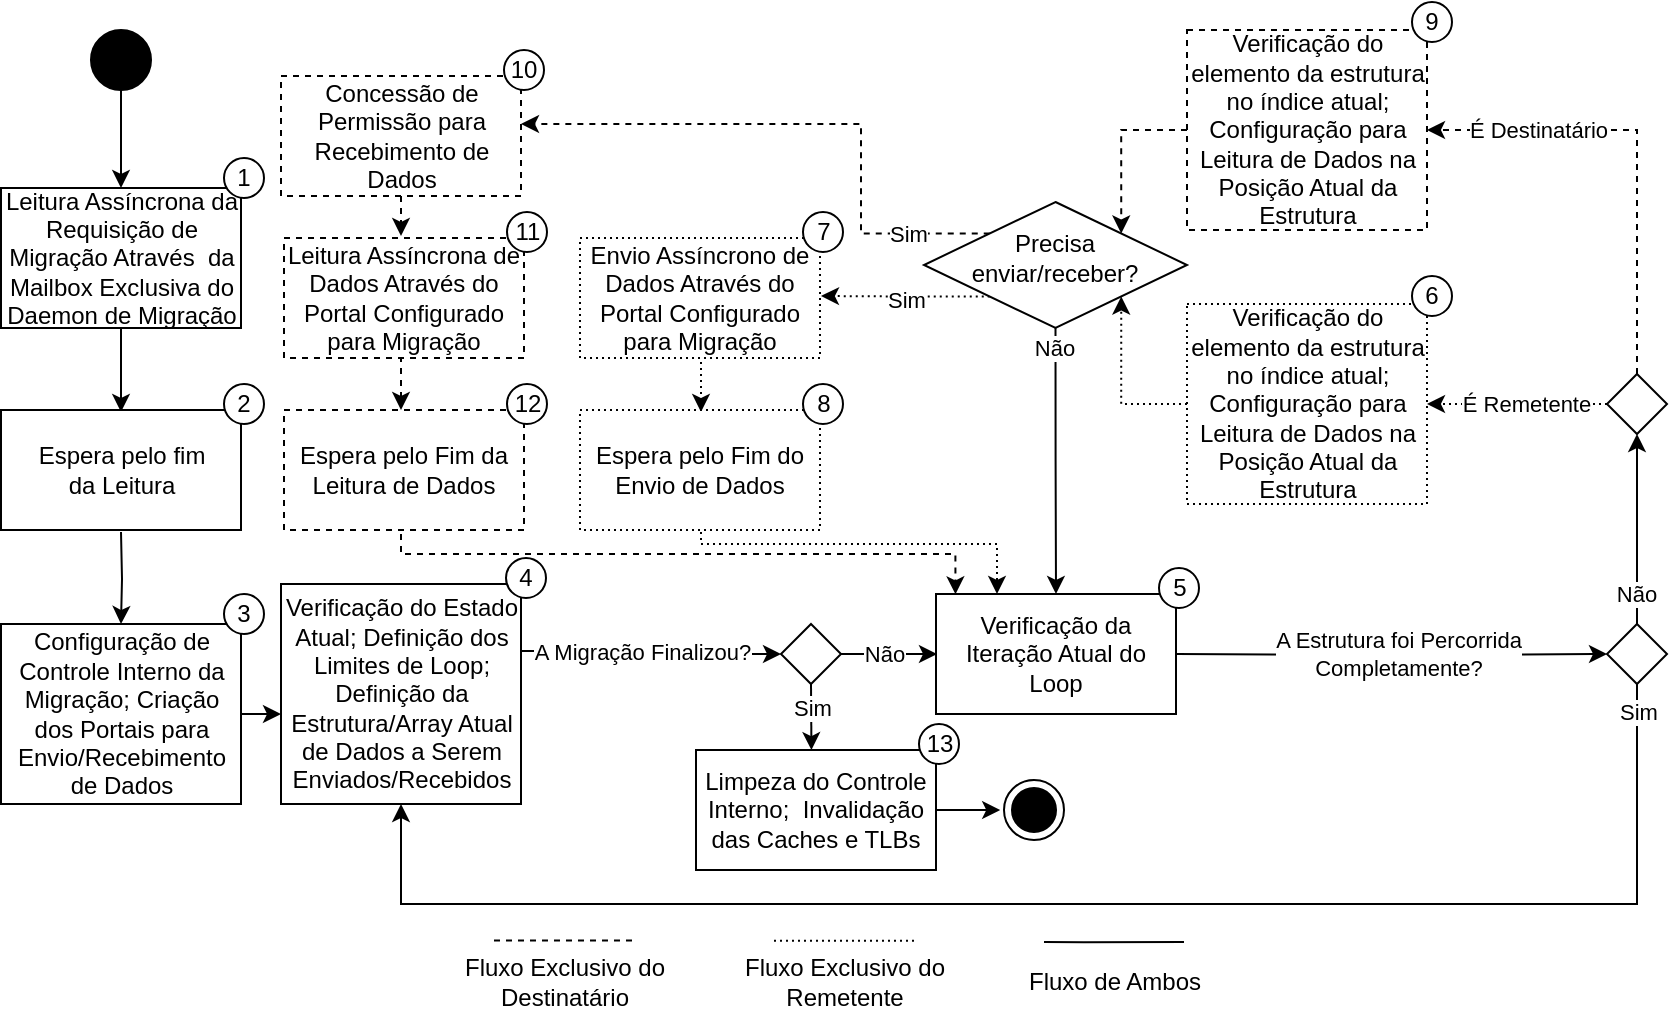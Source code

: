 <mxfile version="21.2.1" type="device">
  <diagram id="q7ni26Vf6jlZWdCBH7AH" name="Page-1">
    <mxGraphModel dx="1533" dy="386" grid="1" gridSize="10" guides="1" tooltips="1" connect="1" arrows="1" fold="1" page="1" pageScale="1" pageWidth="850" pageHeight="1100" math="0" shadow="0">
      <root>
        <mxCell id="0" />
        <mxCell id="1" parent="0" />
        <mxCell id="AgHr-Xkw7m5IJzP2yiGH-50" value="" style="group" parent="1" vertex="1" connectable="0">
          <mxGeometry x="-210" y="838.31" width="390" height="40.69" as="geometry" />
        </mxCell>
        <mxCell id="AgHr-Xkw7m5IJzP2yiGH-42" value="" style="group" parent="AgHr-Xkw7m5IJzP2yiGH-50" vertex="1" connectable="0">
          <mxGeometry width="120" height="40.69" as="geometry" />
        </mxCell>
        <mxCell id="AgHr-Xkw7m5IJzP2yiGH-30" style="edgeStyle=orthogonalEdgeStyle;rounded=0;orthogonalLoop=1;jettySize=auto;html=1;dashed=1;endArrow=none;endFill=0;" parent="AgHr-Xkw7m5IJzP2yiGH-42" edge="1">
          <mxGeometry relative="1" as="geometry">
            <mxPoint x="25" as="sourcePoint" />
            <mxPoint x="95" as="targetPoint" />
            <Array as="points">
              <mxPoint x="45" />
            </Array>
          </mxGeometry>
        </mxCell>
        <mxCell id="AgHr-Xkw7m5IJzP2yiGH-36" value="Fluxo Exclusivo do&lt;br&gt;Destinatário" style="text;html=1;align=center;verticalAlign=middle;resizable=0;points=[];autosize=1;strokeColor=none;fillColor=none;" parent="AgHr-Xkw7m5IJzP2yiGH-42" vertex="1">
          <mxGeometry y="0.69" width="120" height="40" as="geometry" />
        </mxCell>
        <mxCell id="AgHr-Xkw7m5IJzP2yiGH-43" value="" style="group" parent="AgHr-Xkw7m5IJzP2yiGH-50" vertex="1" connectable="0">
          <mxGeometry x="140" y="0.06" width="120" height="40.63" as="geometry" />
        </mxCell>
        <mxCell id="AgHr-Xkw7m5IJzP2yiGH-38" value="Fluxo Exclusivo do&lt;br&gt;Remetente" style="text;html=1;align=center;verticalAlign=middle;resizable=0;points=[];autosize=1;strokeColor=none;fillColor=none;" parent="AgHr-Xkw7m5IJzP2yiGH-43" vertex="1">
          <mxGeometry y="0.63" width="120" height="40" as="geometry" />
        </mxCell>
        <mxCell id="AgHr-Xkw7m5IJzP2yiGH-39" style="edgeStyle=orthogonalEdgeStyle;rounded=0;orthogonalLoop=1;jettySize=auto;html=1;dashed=1;endArrow=none;endFill=0;dashPattern=1 2;" parent="AgHr-Xkw7m5IJzP2yiGH-43" edge="1">
          <mxGeometry relative="1" as="geometry">
            <mxPoint x="25" as="sourcePoint" />
            <mxPoint x="95" as="targetPoint" />
            <Array as="points">
              <mxPoint x="45" />
            </Array>
          </mxGeometry>
        </mxCell>
        <mxCell id="AgHr-Xkw7m5IJzP2yiGH-44" value="" style="group" parent="AgHr-Xkw7m5IJzP2yiGH-50" vertex="1" connectable="0">
          <mxGeometry x="280" y="0.75" width="110" height="34.94" as="geometry" />
        </mxCell>
        <mxCell id="AgHr-Xkw7m5IJzP2yiGH-40" value="Fluxo de Ambos" style="text;html=1;align=center;verticalAlign=middle;resizable=0;points=[];autosize=1;strokeColor=none;fillColor=none;" parent="AgHr-Xkw7m5IJzP2yiGH-44" vertex="1">
          <mxGeometry y="4.94" width="110" height="30" as="geometry" />
        </mxCell>
        <mxCell id="AgHr-Xkw7m5IJzP2yiGH-41" style="edgeStyle=orthogonalEdgeStyle;rounded=0;orthogonalLoop=1;jettySize=auto;html=1;endArrow=none;endFill=0;" parent="AgHr-Xkw7m5IJzP2yiGH-44" edge="1">
          <mxGeometry relative="1" as="geometry">
            <mxPoint x="20" as="sourcePoint" />
            <mxPoint x="90" as="targetPoint" />
            <Array as="points">
              <mxPoint x="40" />
            </Array>
          </mxGeometry>
        </mxCell>
        <mxCell id="Hp3fMy_vhWRTYFUB1BI7-4" value="Verificação do Estado Atual; Definição dos Limites de Loop; Definição da Estrutura/Array Atual de Dados a Serem Enviados/Recebidos" style="rounded=0;whiteSpace=wrap;html=1;" parent="1" vertex="1">
          <mxGeometry x="-291.5" y="660" width="120" height="110" as="geometry" />
        </mxCell>
        <mxCell id="Hp3fMy_vhWRTYFUB1BI7-17" style="edgeStyle=orthogonalEdgeStyle;rounded=0;orthogonalLoop=1;jettySize=auto;html=1;exitX=1;exitY=0.5;exitDx=0;exitDy=0;entryX=0;entryY=0.5;entryDx=0;entryDy=0;" parent="1" source="Hp3fMy_vhWRTYFUB1BI7-12" edge="1">
          <mxGeometry relative="1" as="geometry">
            <mxPoint x="36.5" y="695" as="targetPoint" />
          </mxGeometry>
        </mxCell>
        <mxCell id="Hp3fMy_vhWRTYFUB1BI7-18" value="Não" style="edgeLabel;html=1;align=center;verticalAlign=middle;resizable=0;points=[];" parent="Hp3fMy_vhWRTYFUB1BI7-17" vertex="1" connectable="0">
          <mxGeometry x="-0.248" relative="1" as="geometry">
            <mxPoint x="3" as="offset" />
          </mxGeometry>
        </mxCell>
        <mxCell id="Hp3fMy_vhWRTYFUB1BI7-12" value="" style="rhombus;" parent="1" vertex="1">
          <mxGeometry x="-41.5" y="680" width="30" height="30" as="geometry" />
        </mxCell>
        <mxCell id="Hp3fMy_vhWRTYFUB1BI7-15" style="edgeStyle=orthogonalEdgeStyle;rounded=0;orthogonalLoop=1;jettySize=auto;html=1;exitX=1.003;exitY=0.304;exitDx=0;exitDy=0;entryX=0;entryY=0.5;entryDx=0;entryDy=0;exitPerimeter=0;" parent="1" source="Hp3fMy_vhWRTYFUB1BI7-4" target="Hp3fMy_vhWRTYFUB1BI7-12" edge="1">
          <mxGeometry relative="1" as="geometry" />
        </mxCell>
        <mxCell id="Hp3fMy_vhWRTYFUB1BI7-16" value="A Migração Finalizou?" style="edgeLabel;html=1;align=center;verticalAlign=middle;resizable=0;points=[];" parent="Hp3fMy_vhWRTYFUB1BI7-15" vertex="1" connectable="0">
          <mxGeometry x="-0.688" relative="1" as="geometry">
            <mxPoint x="39" as="offset" />
          </mxGeometry>
        </mxCell>
        <mxCell id="Hp3fMy_vhWRTYFUB1BI7-66" style="edgeStyle=orthogonalEdgeStyle;rounded=0;orthogonalLoop=1;jettySize=auto;html=1;exitX=0.5;exitY=1;exitDx=0;exitDy=0;entryX=0.481;entryY=0.001;entryDx=0;entryDy=0;entryPerimeter=0;" parent="1" source="Hp3fMy_vhWRTYFUB1BI7-12" target="h2pGKo9mDOJijNH_Oloh-2" edge="1">
          <mxGeometry relative="1" as="geometry">
            <mxPoint x="-26" y="740" as="targetPoint" />
          </mxGeometry>
        </mxCell>
        <mxCell id="Hp3fMy_vhWRTYFUB1BI7-67" value="Sim" style="edgeLabel;html=1;align=center;verticalAlign=middle;resizable=0;points=[];" parent="Hp3fMy_vhWRTYFUB1BI7-66" vertex="1" connectable="0">
          <mxGeometry x="-0.247" y="1" relative="1" as="geometry">
            <mxPoint x="-1" y="-1" as="offset" />
          </mxGeometry>
        </mxCell>
        <mxCell id="Hp3fMy_vhWRTYFUB1BI7-78" style="edgeStyle=orthogonalEdgeStyle;rounded=0;orthogonalLoop=1;jettySize=auto;html=1;exitX=0.5;exitY=1;exitDx=0;exitDy=0;entryX=0.5;entryY=1;entryDx=0;entryDy=0;" parent="1" source="Hp3fMy_vhWRTYFUB1BI7-22" target="Hp3fMy_vhWRTYFUB1BI7-4" edge="1">
          <mxGeometry relative="1" as="geometry">
            <Array as="points">
              <mxPoint x="387" y="820" />
              <mxPoint x="-231" y="820" />
            </Array>
          </mxGeometry>
        </mxCell>
        <mxCell id="Hp3fMy_vhWRTYFUB1BI7-82" value="Sim" style="edgeLabel;html=1;align=center;verticalAlign=middle;resizable=0;points=[];" parent="Hp3fMy_vhWRTYFUB1BI7-78" vertex="1" connectable="0">
          <mxGeometry x="-0.964" relative="1" as="geometry">
            <mxPoint as="offset" />
          </mxGeometry>
        </mxCell>
        <mxCell id="Hp3fMy_vhWRTYFUB1BI7-22" value="" style="rhombus;" parent="1" vertex="1">
          <mxGeometry x="371.5" y="680" width="30" height="30" as="geometry" />
        </mxCell>
        <mxCell id="Hp3fMy_vhWRTYFUB1BI7-23" style="edgeStyle=orthogonalEdgeStyle;rounded=0;orthogonalLoop=1;jettySize=auto;html=1;exitX=1;exitY=0.5;exitDx=0;exitDy=0;entryX=0;entryY=0.5;entryDx=0;entryDy=0;" parent="1" target="Hp3fMy_vhWRTYFUB1BI7-22" edge="1">
          <mxGeometry relative="1" as="geometry">
            <mxPoint x="156.5" y="695" as="sourcePoint" />
          </mxGeometry>
        </mxCell>
        <mxCell id="Hp3fMy_vhWRTYFUB1BI7-24" value="A Estrutura foi Percorrida&lt;br&gt;Completamente?" style="edgeLabel;html=1;align=center;verticalAlign=middle;resizable=0;points=[];" parent="Hp3fMy_vhWRTYFUB1BI7-23" vertex="1" connectable="0">
          <mxGeometry x="-0.656" y="2" relative="1" as="geometry">
            <mxPoint x="73" y="2" as="offset" />
          </mxGeometry>
        </mxCell>
        <mxCell id="Hp3fMy_vhWRTYFUB1BI7-28" value="" style="rhombus;" parent="1" vertex="1">
          <mxGeometry x="371.5" y="555" width="30" height="30" as="geometry" />
        </mxCell>
        <mxCell id="Hp3fMy_vhWRTYFUB1BI7-69" style="edgeStyle=orthogonalEdgeStyle;rounded=0;orthogonalLoop=1;jettySize=auto;html=1;exitX=0.5;exitY=0;exitDx=0;exitDy=0;entryX=0.5;entryY=1;entryDx=0;entryDy=0;" parent="1" source="Hp3fMy_vhWRTYFUB1BI7-22" target="Hp3fMy_vhWRTYFUB1BI7-28" edge="1">
          <mxGeometry relative="1" as="geometry" />
        </mxCell>
        <mxCell id="Hp3fMy_vhWRTYFUB1BI7-81" value="Não" style="edgeLabel;html=1;align=center;verticalAlign=middle;resizable=0;points=[];" parent="Hp3fMy_vhWRTYFUB1BI7-69" vertex="1" connectable="0">
          <mxGeometry x="-0.718" y="2" relative="1" as="geometry">
            <mxPoint x="1" y="-2" as="offset" />
          </mxGeometry>
        </mxCell>
        <mxCell id="Hp3fMy_vhWRTYFUB1BI7-1" value="Leitura Assíncrona da Requisição de Migração Através&amp;nbsp; da Mailbox Exclusiva do Daemon de Migração" style="rounded=0;whiteSpace=wrap;html=1;" parent="1" vertex="1">
          <mxGeometry x="-431.5" y="462" width="120" height="70" as="geometry" />
        </mxCell>
        <mxCell id="Hp3fMy_vhWRTYFUB1BI7-84" style="edgeStyle=orthogonalEdgeStyle;rounded=0;orthogonalLoop=1;jettySize=auto;html=1;exitX=0.5;exitY=1;exitDx=0;exitDy=0;entryX=0.5;entryY=0;entryDx=0;entryDy=0;" parent="1" source="Hp3fMy_vhWRTYFUB1BI7-1" edge="1">
          <mxGeometry relative="1" as="geometry">
            <mxPoint x="-371.5" y="574" as="targetPoint" />
          </mxGeometry>
        </mxCell>
        <mxCell id="Hp3fMy_vhWRTYFUB1BI7-87" style="edgeStyle=orthogonalEdgeStyle;rounded=0;orthogonalLoop=1;jettySize=auto;html=1;exitX=1;exitY=0.5;exitDx=0;exitDy=0;entryX=0;entryY=0.599;entryDx=0;entryDy=0;entryPerimeter=0;" parent="1" source="Hp3fMy_vhWRTYFUB1BI7-3" target="Hp3fMy_vhWRTYFUB1BI7-4" edge="1">
          <mxGeometry relative="1" as="geometry" />
        </mxCell>
        <mxCell id="Hp3fMy_vhWRTYFUB1BI7-3" value="Configuração de Controle Interno da Migração; Criação dos Portais para Envio/Recebimento de Dados" style="rounded=0;whiteSpace=wrap;html=1;" parent="1" vertex="1">
          <mxGeometry x="-431.5" y="680" width="120" height="90" as="geometry" />
        </mxCell>
        <mxCell id="Hp3fMy_vhWRTYFUB1BI7-85" style="edgeStyle=orthogonalEdgeStyle;rounded=0;orthogonalLoop=1;jettySize=auto;html=1;exitX=0.5;exitY=1;exitDx=0;exitDy=0;entryX=0.5;entryY=0;entryDx=0;entryDy=0;" parent="1" target="Hp3fMy_vhWRTYFUB1BI7-3" edge="1">
          <mxGeometry relative="1" as="geometry">
            <mxPoint x="-371.5" y="634" as="sourcePoint" />
          </mxGeometry>
        </mxCell>
        <mxCell id="Hp3fMy_vhWRTYFUB1BI7-35" value="Verificação do elemento da estrutura no índice atual; Configuração para&lt;br&gt;Leitura de Dados na Posição Atual da Estrutura" style="rounded=0;whiteSpace=wrap;html=1;dashed=1;" parent="1" vertex="1">
          <mxGeometry x="161.5" y="383" width="120" height="100" as="geometry" />
        </mxCell>
        <mxCell id="Hp3fMy_vhWRTYFUB1BI7-71" style="edgeStyle=orthogonalEdgeStyle;rounded=0;orthogonalLoop=1;jettySize=auto;html=1;exitX=0.5;exitY=0;exitDx=0;exitDy=0;entryX=1;entryY=0.5;entryDx=0;entryDy=0;dashed=1;" parent="1" source="Hp3fMy_vhWRTYFUB1BI7-28" target="Hp3fMy_vhWRTYFUB1BI7-35" edge="1">
          <mxGeometry relative="1" as="geometry" />
        </mxCell>
        <mxCell id="Hp3fMy_vhWRTYFUB1BI7-79" value="É Destinatário" style="edgeLabel;html=1;align=center;verticalAlign=middle;resizable=0;points=[];" parent="Hp3fMy_vhWRTYFUB1BI7-71" vertex="1" connectable="0">
          <mxGeometry x="0.625" y="-1" relative="1" as="geometry">
            <mxPoint x="13" y="1" as="offset" />
          </mxGeometry>
        </mxCell>
        <mxCell id="AgHr-Xkw7m5IJzP2yiGH-34" style="edgeStyle=orthogonalEdgeStyle;rounded=0;orthogonalLoop=1;jettySize=auto;html=1;exitX=0.5;exitY=1;exitDx=0;exitDy=0;entryX=0.077;entryY=0.003;entryDx=0;entryDy=0;entryPerimeter=0;dashed=1;" parent="1" edge="1">
          <mxGeometry relative="1" as="geometry">
            <mxPoint x="-231.5" y="635" as="sourcePoint" />
            <mxPoint x="45.74" y="665.18" as="targetPoint" />
            <Array as="points">
              <mxPoint x="-232" y="645" />
              <mxPoint x="46" y="645" />
            </Array>
          </mxGeometry>
        </mxCell>
        <mxCell id="AgHr-Xkw7m5IJzP2yiGH-17" style="edgeStyle=orthogonalEdgeStyle;rounded=0;orthogonalLoop=1;jettySize=auto;html=1;exitX=0.5;exitY=1;exitDx=0;exitDy=0;entryX=0.5;entryY=0;entryDx=0;entryDy=0;dashed=1;" parent="1" edge="1">
          <mxGeometry relative="1" as="geometry">
            <mxPoint x="-231.5" y="546" as="sourcePoint" />
            <mxPoint x="-231.5" y="573" as="targetPoint" />
          </mxGeometry>
        </mxCell>
        <mxCell id="AgHr-Xkw7m5IJzP2yiGH-16" style="edgeStyle=orthogonalEdgeStyle;rounded=0;orthogonalLoop=1;jettySize=auto;html=1;exitX=0.5;exitY=1;exitDx=0;exitDy=0;entryX=0.5;entryY=0;entryDx=0;entryDy=0;dashed=1;" parent="1" source="Hp3fMy_vhWRTYFUB1BI7-42" edge="1">
          <mxGeometry relative="1" as="geometry">
            <mxPoint x="-231.5" y="486" as="targetPoint" />
          </mxGeometry>
        </mxCell>
        <mxCell id="Hp3fMy_vhWRTYFUB1BI7-42" value="Concessão de Permissão para Recebimento de Dados" style="rounded=0;whiteSpace=wrap;html=1;dashed=1;" parent="1" vertex="1">
          <mxGeometry x="-291.5" y="406" width="120" height="60" as="geometry" />
        </mxCell>
        <mxCell id="Hp3fMy_vhWRTYFUB1BI7-47" value="Verificação do elemento da estrutura no índice atual; Configuração para&lt;br style=&quot;border-color: var(--border-color);&quot;&gt;Leitura de Dados na Posição Atual da Estrutura" style="rounded=0;whiteSpace=wrap;html=1;dashed=1;dashPattern=1 2;" parent="1" vertex="1">
          <mxGeometry x="161.5" y="520" width="120" height="100" as="geometry" />
        </mxCell>
        <mxCell id="Hp3fMy_vhWRTYFUB1BI7-72" style="edgeStyle=orthogonalEdgeStyle;rounded=0;orthogonalLoop=1;jettySize=auto;html=1;exitX=0;exitY=0.5;exitDx=0;exitDy=0;entryX=1;entryY=0.5;entryDx=0;entryDy=0;dashed=1;dashPattern=1 2;" parent="1" source="Hp3fMy_vhWRTYFUB1BI7-28" target="Hp3fMy_vhWRTYFUB1BI7-47" edge="1">
          <mxGeometry relative="1" as="geometry" />
        </mxCell>
        <mxCell id="Hp3fMy_vhWRTYFUB1BI7-80" value="É Remetente" style="edgeLabel;html=1;align=center;verticalAlign=middle;resizable=0;points=[];" parent="Hp3fMy_vhWRTYFUB1BI7-72" vertex="1" connectable="0">
          <mxGeometry x="0.296" y="2" relative="1" as="geometry">
            <mxPoint x="18" y="-2" as="offset" />
          </mxGeometry>
        </mxCell>
        <mxCell id="AgHr-Xkw7m5IJzP2yiGH-35" style="edgeStyle=orthogonalEdgeStyle;rounded=0;orthogonalLoop=1;jettySize=auto;html=1;exitX=0.5;exitY=1;exitDx=0;exitDy=0;entryX=0.25;entryY=0;entryDx=0;entryDy=0;dashed=1;dashPattern=1 2;" parent="1" edge="1">
          <mxGeometry relative="1" as="geometry">
            <mxPoint x="-81.5" y="634" as="sourcePoint" />
            <mxPoint x="66.5" y="665" as="targetPoint" />
            <Array as="points">
              <mxPoint x="-82" y="640" />
              <mxPoint x="66" y="640" />
            </Array>
          </mxGeometry>
        </mxCell>
        <mxCell id="AgHr-Xkw7m5IJzP2yiGH-25" style="edgeStyle=orthogonalEdgeStyle;rounded=0;orthogonalLoop=1;jettySize=auto;html=1;exitX=0.5;exitY=1;exitDx=0;exitDy=0;entryX=0.5;entryY=0;entryDx=0;entryDy=0;dashed=1;dashPattern=1 2;" parent="1" edge="1">
          <mxGeometry relative="1" as="geometry">
            <mxPoint x="-81.5" y="546" as="sourcePoint" />
            <mxPoint x="-81.5" y="574" as="targetPoint" />
          </mxGeometry>
        </mxCell>
        <mxCell id="Hp3fMy_vhWRTYFUB1BI7-83" style="edgeStyle=orthogonalEdgeStyle;rounded=0;orthogonalLoop=1;jettySize=auto;html=1;exitX=0.5;exitY=1;exitDx=0;exitDy=0;entryX=0.5;entryY=0;entryDx=0;entryDy=0;" parent="1" source="Hp3fMy_vhWRTYFUB1BI7-61" target="Hp3fMy_vhWRTYFUB1BI7-1" edge="1">
          <mxGeometry relative="1" as="geometry" />
        </mxCell>
        <mxCell id="Hp3fMy_vhWRTYFUB1BI7-61" value="" style="ellipse;fillColor=strokeColor;html=1;" parent="1" vertex="1">
          <mxGeometry x="-386.5" y="383" width="30" height="30" as="geometry" />
        </mxCell>
        <mxCell id="AgHr-Xkw7m5IJzP2yiGH-21" style="edgeStyle=orthogonalEdgeStyle;rounded=0;orthogonalLoop=1;jettySize=auto;html=1;exitX=0;exitY=1;exitDx=0;exitDy=0;entryX=1;entryY=0.5;entryDx=0;entryDy=0;dashed=1;dashPattern=1 2;" parent="1" source="AgHr-Xkw7m5IJzP2yiGH-4" edge="1">
          <mxGeometry relative="1" as="geometry">
            <mxPoint x="-21.5" y="516" as="targetPoint" />
            <Array as="points">
              <mxPoint x="28.5" y="516" />
              <mxPoint x="28.5" y="516" />
            </Array>
          </mxGeometry>
        </mxCell>
        <mxCell id="AgHr-Xkw7m5IJzP2yiGH-28" value="Sim" style="edgeLabel;html=1;align=center;verticalAlign=middle;resizable=0;points=[];" parent="AgHr-Xkw7m5IJzP2yiGH-21" vertex="1" connectable="0">
          <mxGeometry x="-0.21" y="1" relative="1" as="geometry">
            <mxPoint x="-9" as="offset" />
          </mxGeometry>
        </mxCell>
        <mxCell id="AgHr-Xkw7m5IJzP2yiGH-22" style="edgeStyle=orthogonalEdgeStyle;rounded=0;orthogonalLoop=1;jettySize=auto;html=1;exitX=0;exitY=0;exitDx=0;exitDy=0;dashed=1;" parent="1" source="AgHr-Xkw7m5IJzP2yiGH-4" edge="1">
          <mxGeometry relative="1" as="geometry">
            <mxPoint x="-171.5" y="430" as="targetPoint" />
            <Array as="points">
              <mxPoint x="-1.5" y="485" />
              <mxPoint x="-1.5" y="430" />
            </Array>
          </mxGeometry>
        </mxCell>
        <mxCell id="AgHr-Xkw7m5IJzP2yiGH-27" value="Sim" style="edgeLabel;html=1;align=center;verticalAlign=middle;resizable=0;points=[];" parent="AgHr-Xkw7m5IJzP2yiGH-22" vertex="1" connectable="0">
          <mxGeometry x="-0.712" relative="1" as="geometry">
            <mxPoint as="offset" />
          </mxGeometry>
        </mxCell>
        <mxCell id="h2pGKo9mDOJijNH_Oloh-6" style="edgeStyle=orthogonalEdgeStyle;rounded=0;orthogonalLoop=1;jettySize=auto;html=1;exitX=0.5;exitY=1;exitDx=0;exitDy=0;entryX=0.5;entryY=0;entryDx=0;entryDy=0;" edge="1" parent="1" source="AgHr-Xkw7m5IJzP2yiGH-4" target="AgHr-Xkw7m5IJzP2yiGH-83">
          <mxGeometry relative="1" as="geometry" />
        </mxCell>
        <mxCell id="h2pGKo9mDOJijNH_Oloh-7" value="Não" style="edgeLabel;html=1;align=center;verticalAlign=middle;resizable=0;points=[];" vertex="1" connectable="0" parent="h2pGKo9mDOJijNH_Oloh-6">
          <mxGeometry x="-0.856" y="-1" relative="1" as="geometry">
            <mxPoint as="offset" />
          </mxGeometry>
        </mxCell>
        <mxCell id="AgHr-Xkw7m5IJzP2yiGH-4" value="" style="rhombus;horizontal=1;verticalAlign=top;" parent="1" vertex="1">
          <mxGeometry x="30" y="469" width="131.5" height="63" as="geometry" />
        </mxCell>
        <mxCell id="AgHr-Xkw7m5IJzP2yiGH-23" style="edgeStyle=orthogonalEdgeStyle;rounded=0;orthogonalLoop=1;jettySize=auto;html=1;exitX=0;exitY=0.5;exitDx=0;exitDy=0;entryX=1;entryY=0;entryDx=0;entryDy=0;dashed=1;" parent="1" source="Hp3fMy_vhWRTYFUB1BI7-35" target="AgHr-Xkw7m5IJzP2yiGH-4" edge="1">
          <mxGeometry relative="1" as="geometry" />
        </mxCell>
        <mxCell id="AgHr-Xkw7m5IJzP2yiGH-24" style="edgeStyle=orthogonalEdgeStyle;rounded=0;orthogonalLoop=1;jettySize=auto;html=1;exitX=0;exitY=0.5;exitDx=0;exitDy=0;entryX=1;entryY=1;entryDx=0;entryDy=0;dashed=1;dashPattern=1 2;" parent="1" source="Hp3fMy_vhWRTYFUB1BI7-47" target="AgHr-Xkw7m5IJzP2yiGH-4" edge="1">
          <mxGeometry relative="1" as="geometry" />
        </mxCell>
        <mxCell id="AgHr-Xkw7m5IJzP2yiGH-33" value="Precisa&lt;br&gt;enviar/receber?" style="text;html=1;align=center;verticalAlign=middle;resizable=0;points=[];autosize=1;strokeColor=none;fillColor=none;" parent="1" vertex="1">
          <mxGeometry x="39.5" y="477" width="110" height="40" as="geometry" />
        </mxCell>
        <mxCell id="AgHr-Xkw7m5IJzP2yiGH-51" value="1" style="ellipse;whiteSpace=wrap;html=1;aspect=fixed;" parent="1" vertex="1">
          <mxGeometry x="-320" y="447" width="20" height="20" as="geometry" />
        </mxCell>
        <mxCell id="AgHr-Xkw7m5IJzP2yiGH-54" value="3" style="ellipse;whiteSpace=wrap;html=1;aspect=fixed;" parent="1" vertex="1">
          <mxGeometry x="-320" y="665" width="20" height="20" as="geometry" />
        </mxCell>
        <mxCell id="AgHr-Xkw7m5IJzP2yiGH-55" value="10" style="ellipse;whiteSpace=wrap;html=1;aspect=fixed;" parent="1" vertex="1">
          <mxGeometry x="-180" y="393" width="20" height="20" as="geometry" />
        </mxCell>
        <mxCell id="AgHr-Xkw7m5IJzP2yiGH-59" value="" style="group" parent="1" vertex="1" connectable="0">
          <mxGeometry x="-290" y="474" width="131.5" height="73" as="geometry" />
        </mxCell>
        <mxCell id="AgHr-Xkw7m5IJzP2yiGH-57" value="Leitura Assíncrona de Dados Através do Portal Configurado para Migração" style="rounded=0;whiteSpace=wrap;html=1;dashed=1;" parent="AgHr-Xkw7m5IJzP2yiGH-59" vertex="1">
          <mxGeometry y="13" width="120" height="60" as="geometry" />
        </mxCell>
        <mxCell id="AgHr-Xkw7m5IJzP2yiGH-58" value="11" style="ellipse;whiteSpace=wrap;html=1;aspect=fixed;" parent="AgHr-Xkw7m5IJzP2yiGH-59" vertex="1">
          <mxGeometry x="111.5" width="20" height="20" as="geometry" />
        </mxCell>
        <mxCell id="AgHr-Xkw7m5IJzP2yiGH-61" value="" style="group" parent="1" vertex="1" connectable="0">
          <mxGeometry x="-290" y="560" width="131.5" height="73" as="geometry" />
        </mxCell>
        <mxCell id="AgHr-Xkw7m5IJzP2yiGH-62" value="Espera pelo Fim da Leitura de Dados" style="rounded=0;whiteSpace=wrap;html=1;dashed=1;" parent="AgHr-Xkw7m5IJzP2yiGH-61" vertex="1">
          <mxGeometry y="13" width="120" height="60" as="geometry" />
        </mxCell>
        <mxCell id="AgHr-Xkw7m5IJzP2yiGH-63" value="12" style="ellipse;whiteSpace=wrap;html=1;aspect=fixed;" parent="AgHr-Xkw7m5IJzP2yiGH-61" vertex="1">
          <mxGeometry x="111.5" width="20" height="20" as="geometry" />
        </mxCell>
        <mxCell id="AgHr-Xkw7m5IJzP2yiGH-68" value="" style="group" parent="1" vertex="1" connectable="0">
          <mxGeometry x="-142" y="474" width="131.5" height="73" as="geometry" />
        </mxCell>
        <mxCell id="AgHr-Xkw7m5IJzP2yiGH-66" value="Envio Assíncrono de Dados Através do Portal Configurado para Migração" style="rounded=0;whiteSpace=wrap;html=1;dashed=1;dashPattern=1 2;" parent="AgHr-Xkw7m5IJzP2yiGH-68" vertex="1">
          <mxGeometry y="13" width="120" height="60" as="geometry" />
        </mxCell>
        <mxCell id="AgHr-Xkw7m5IJzP2yiGH-67" value="7" style="ellipse;whiteSpace=wrap;html=1;aspect=fixed;" parent="AgHr-Xkw7m5IJzP2yiGH-68" vertex="1">
          <mxGeometry x="111.5" width="20" height="20" as="geometry" />
        </mxCell>
        <mxCell id="AgHr-Xkw7m5IJzP2yiGH-69" value="" style="group" parent="1" vertex="1" connectable="0">
          <mxGeometry x="-142" y="560" width="131.5" height="73" as="geometry" />
        </mxCell>
        <mxCell id="AgHr-Xkw7m5IJzP2yiGH-70" value="Espera pelo Fim do Envio de Dados" style="rounded=0;whiteSpace=wrap;html=1;dashed=1;dashPattern=1 2;" parent="AgHr-Xkw7m5IJzP2yiGH-69" vertex="1">
          <mxGeometry y="13" width="120" height="60" as="geometry" />
        </mxCell>
        <mxCell id="AgHr-Xkw7m5IJzP2yiGH-71" value="8" style="ellipse;whiteSpace=wrap;html=1;aspect=fixed;" parent="AgHr-Xkw7m5IJzP2yiGH-69" vertex="1">
          <mxGeometry x="111.5" width="20" height="20" as="geometry" />
        </mxCell>
        <mxCell id="AgHr-Xkw7m5IJzP2yiGH-81" value="" style="group" parent="1" vertex="1" connectable="0">
          <mxGeometry x="-431.5" y="560" width="131.5" height="73" as="geometry" />
        </mxCell>
        <mxCell id="AgHr-Xkw7m5IJzP2yiGH-79" value="Espera pelo fim&lt;br style=&quot;border-color: var(--border-color);&quot;&gt;da Leitura" style="rounded=0;whiteSpace=wrap;html=1;" parent="AgHr-Xkw7m5IJzP2yiGH-81" vertex="1">
          <mxGeometry y="13" width="120" height="60" as="geometry" />
        </mxCell>
        <mxCell id="AgHr-Xkw7m5IJzP2yiGH-80" value="2" style="ellipse;whiteSpace=wrap;html=1;aspect=fixed;" parent="AgHr-Xkw7m5IJzP2yiGH-81" vertex="1">
          <mxGeometry x="111.5" width="20" height="20" as="geometry" />
        </mxCell>
        <mxCell id="AgHr-Xkw7m5IJzP2yiGH-82" value="" style="group" parent="1" vertex="1" connectable="0">
          <mxGeometry x="36" y="652" width="131.5" height="73" as="geometry" />
        </mxCell>
        <mxCell id="AgHr-Xkw7m5IJzP2yiGH-83" value="Verificação da&lt;br style=&quot;border-color: var(--border-color);&quot;&gt;Iteração Atual do Loop" style="rounded=0;whiteSpace=wrap;html=1;" parent="AgHr-Xkw7m5IJzP2yiGH-82" vertex="1">
          <mxGeometry y="13" width="120" height="60" as="geometry" />
        </mxCell>
        <mxCell id="AgHr-Xkw7m5IJzP2yiGH-84" value="5" style="ellipse;whiteSpace=wrap;html=1;aspect=fixed;" parent="AgHr-Xkw7m5IJzP2yiGH-82" vertex="1">
          <mxGeometry x="111.5" width="20" height="20" as="geometry" />
        </mxCell>
        <mxCell id="AgHr-Xkw7m5IJzP2yiGH-85" value="4" style="ellipse;whiteSpace=wrap;html=1;aspect=fixed;" parent="1" vertex="1">
          <mxGeometry x="-179" y="647" width="20" height="20" as="geometry" />
        </mxCell>
        <mxCell id="AgHr-Xkw7m5IJzP2yiGH-86" value="9" style="ellipse;whiteSpace=wrap;html=1;aspect=fixed;" parent="1" vertex="1">
          <mxGeometry x="274" y="369" width="20" height="20" as="geometry" />
        </mxCell>
        <mxCell id="AgHr-Xkw7m5IJzP2yiGH-87" value="6" style="ellipse;whiteSpace=wrap;html=1;aspect=fixed;" parent="1" vertex="1">
          <mxGeometry x="274" y="506" width="20" height="20" as="geometry" />
        </mxCell>
        <mxCell id="h2pGKo9mDOJijNH_Oloh-1" value="" style="group" vertex="1" connectable="0" parent="1">
          <mxGeometry x="-84" y="730" width="131.5" height="73" as="geometry" />
        </mxCell>
        <mxCell id="h2pGKo9mDOJijNH_Oloh-2" value="Limpeza do Controle Interno;&amp;nbsp; Invalidação das Caches e TLBs" style="rounded=0;whiteSpace=wrap;html=1;" vertex="1" parent="h2pGKo9mDOJijNH_Oloh-1">
          <mxGeometry y="13" width="120" height="60" as="geometry" />
        </mxCell>
        <mxCell id="h2pGKo9mDOJijNH_Oloh-3" value="13" style="ellipse;whiteSpace=wrap;html=1;aspect=fixed;" vertex="1" parent="h2pGKo9mDOJijNH_Oloh-1">
          <mxGeometry x="111.5" width="20" height="20" as="geometry" />
        </mxCell>
        <mxCell id="h2pGKo9mDOJijNH_Oloh-4" value="" style="ellipse;html=1;shape=endState;fillColor=strokeColor;" vertex="1" parent="1">
          <mxGeometry x="70" y="758" width="30" height="30" as="geometry" />
        </mxCell>
        <mxCell id="h2pGKo9mDOJijNH_Oloh-5" style="edgeStyle=orthogonalEdgeStyle;rounded=0;orthogonalLoop=1;jettySize=auto;html=1;exitX=1;exitY=0.5;exitDx=0;exitDy=0;entryX=-0.063;entryY=0.502;entryDx=0;entryDy=0;entryPerimeter=0;" edge="1" parent="1" source="h2pGKo9mDOJijNH_Oloh-2" target="h2pGKo9mDOJijNH_Oloh-4">
          <mxGeometry relative="1" as="geometry" />
        </mxCell>
      </root>
    </mxGraphModel>
  </diagram>
</mxfile>
